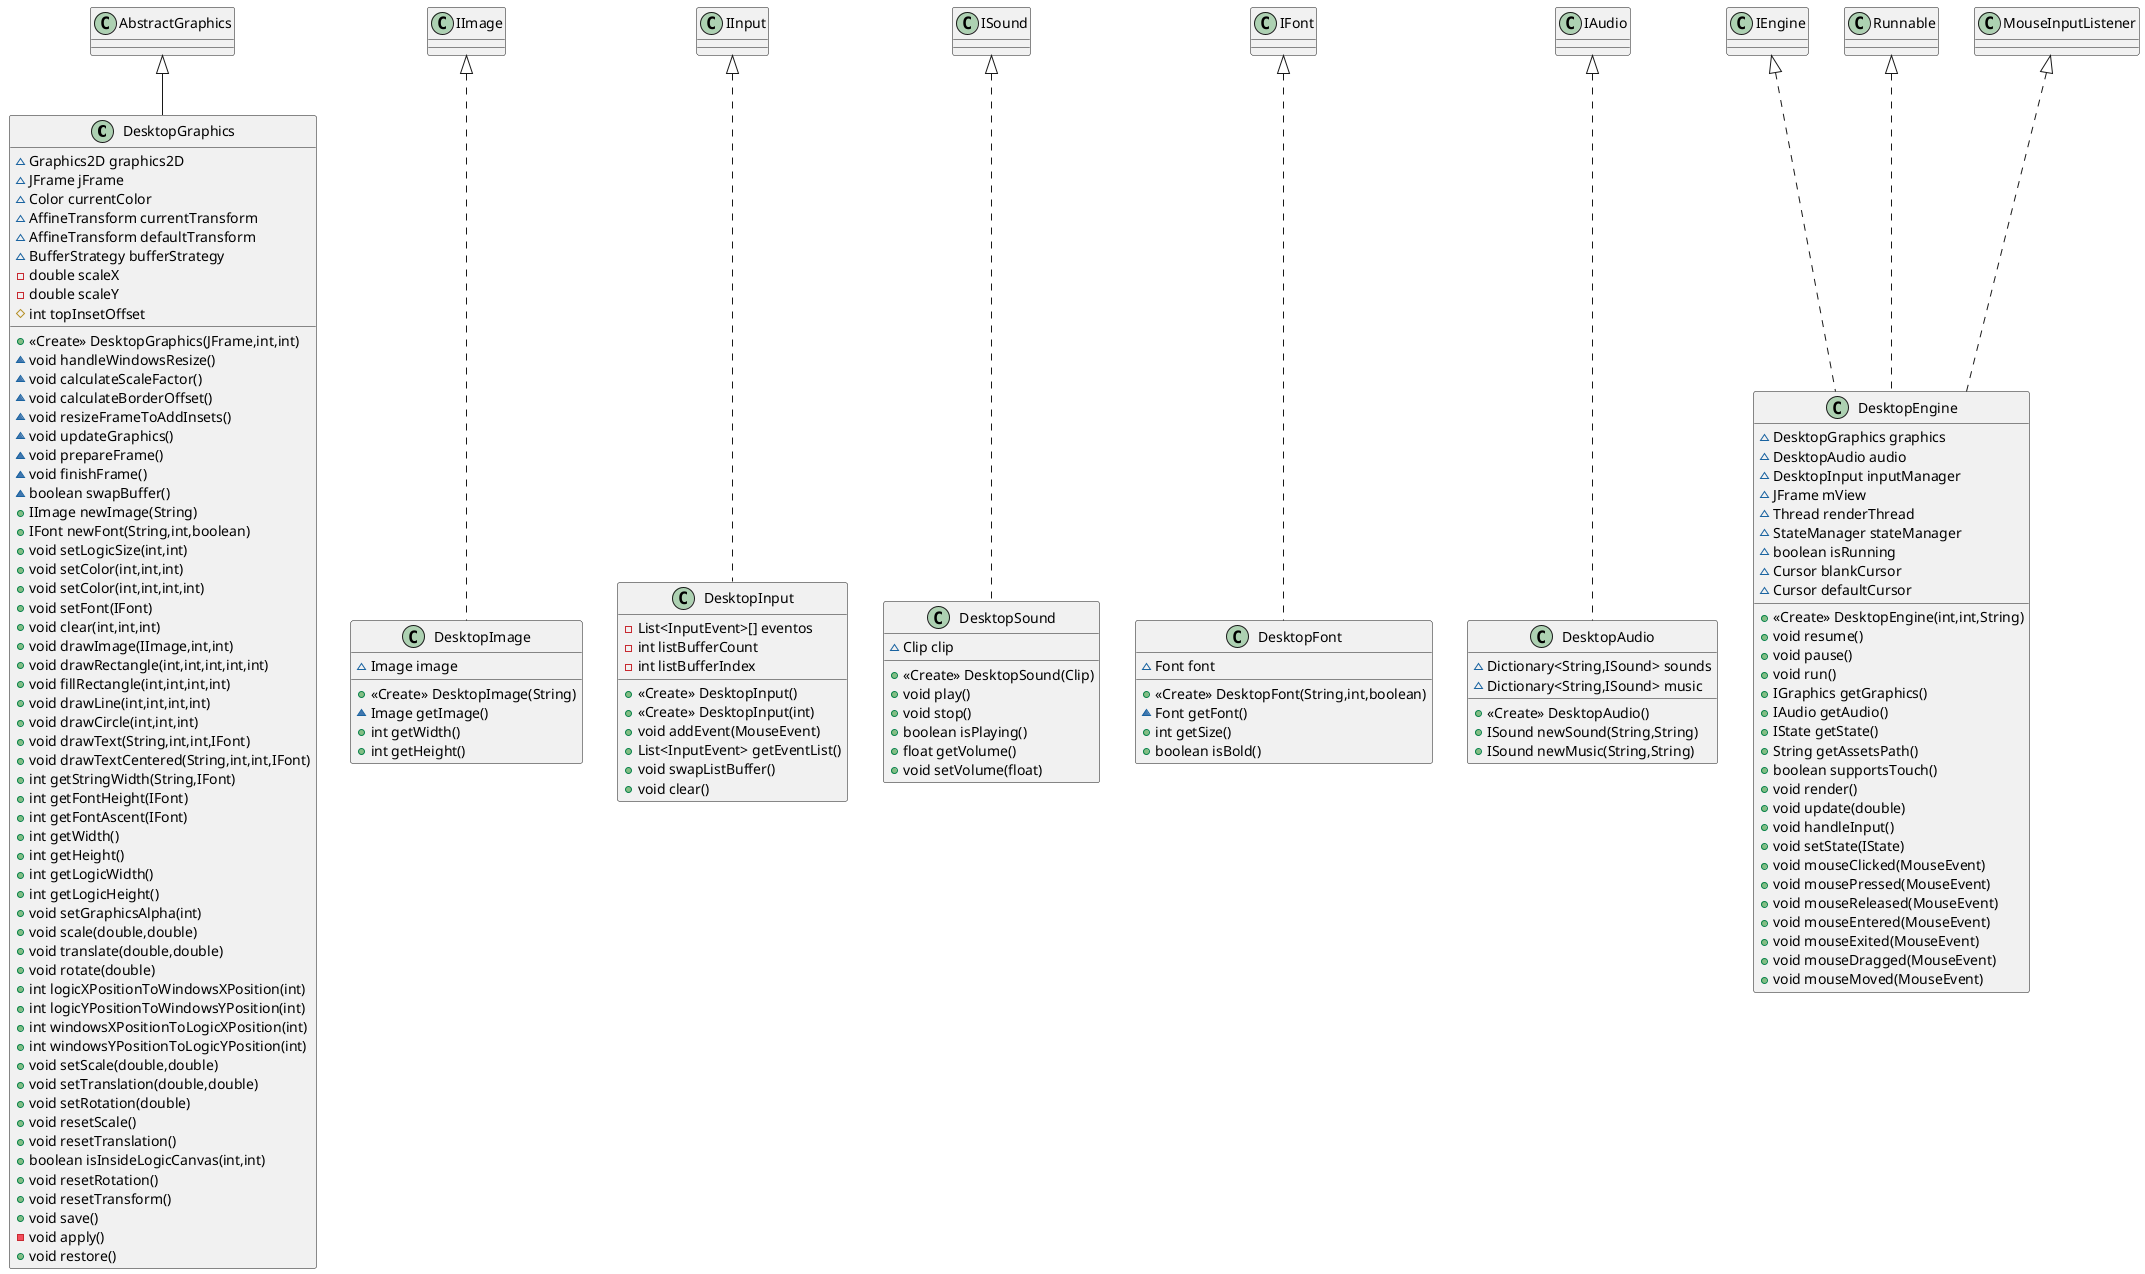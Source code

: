 @startuml
class DesktopGraphics {
~ Graphics2D graphics2D
~ JFrame jFrame
~ Color currentColor
~ AffineTransform currentTransform
~ AffineTransform defaultTransform
~ BufferStrategy bufferStrategy
- double scaleX
- double scaleY
# int topInsetOffset
+ <<Create>> DesktopGraphics(JFrame,int,int)
~ void handleWindowsResize()
~ void calculateScaleFactor()
~ void calculateBorderOffset()
~ void resizeFrameToAddInsets()
~ void updateGraphics()
~ void prepareFrame()
~ void finishFrame()
~ boolean swapBuffer()
+ IImage newImage(String)
+ IFont newFont(String,int,boolean)
+ void setLogicSize(int,int)
+ void setColor(int,int,int)
+ void setColor(int,int,int,int)
+ void setFont(IFont)
+ void clear(int,int,int)
+ void drawImage(IImage,int,int)
+ void drawRectangle(int,int,int,int,int)
+ void fillRectangle(int,int,int,int)
+ void drawLine(int,int,int,int)
+ void drawCircle(int,int,int)
+ void drawText(String,int,int,IFont)
+ void drawTextCentered(String,int,int,IFont)
+ int getStringWidth(String,IFont)
+ int getFontHeight(IFont)
+ int getFontAscent(IFont)
+ int getWidth()
+ int getHeight()
+ int getLogicWidth()
+ int getLogicHeight()
+ void setGraphicsAlpha(int)
+ void scale(double,double)
+ void translate(double,double)
+ void rotate(double)
+ int logicXPositionToWindowsXPosition(int)
+ int logicYPositionToWindowsYPosition(int)
+ int windowsXPositionToLogicXPosition(int)
+ int windowsYPositionToLogicYPosition(int)
+ void setScale(double,double)
+ void setTranslation(double,double)
+ void setRotation(double)
+ void resetScale()
+ void resetTranslation()
+ boolean isInsideLogicCanvas(int,int)
+ void resetRotation()
+ void resetTransform()
+ void save()
- void apply()
+ void restore()
}
class DesktopImage {
~ Image image
+ <<Create>> DesktopImage(String)
~ Image getImage()
+ int getWidth()
+ int getHeight()
}
class DesktopInput {
- List<InputEvent>[] eventos
- int listBufferCount
- int listBufferIndex
+ <<Create>> DesktopInput()
+ <<Create>> DesktopInput(int)
+ void addEvent(MouseEvent)
+ List<InputEvent> getEventList()
+ void swapListBuffer()
+ void clear()
}
class DesktopSound {
~ Clip clip
+ <<Create>> DesktopSound(Clip)
+ void play()
+ void stop()
+ boolean isPlaying()
+ float getVolume()
+ void setVolume(float)
}
class DesktopFont {
~ Font font
+ <<Create>> DesktopFont(String,int,boolean)
~ Font getFont()
+ int getSize()
+ boolean isBold()
}
class DesktopAudio {
~ Dictionary<String,ISound> sounds
~ Dictionary<String,ISound> music
+ <<Create>> DesktopAudio()
+ ISound newSound(String,String)
+ ISound newMusic(String,String)
}
class DesktopEngine {
~ DesktopGraphics graphics
~ DesktopAudio audio
~ DesktopInput inputManager
~ JFrame mView
~ Thread renderThread
~ StateManager stateManager
~ boolean isRunning
~ Cursor blankCursor
~ Cursor defaultCursor
+ <<Create>> DesktopEngine(int,int,String)
+ void resume()
+ void pause()
+ void run()
+ IGraphics getGraphics()
+ IAudio getAudio()
+ IState getState()
+ String getAssetsPath()
+ boolean supportsTouch()
+ void render()
+ void update(double)
+ void handleInput()
+ void setState(IState)
+ void mouseClicked(MouseEvent)
+ void mousePressed(MouseEvent)
+ void mouseReleased(MouseEvent)
+ void mouseEntered(MouseEvent)
+ void mouseExited(MouseEvent)
+ void mouseDragged(MouseEvent)
+ void mouseMoved(MouseEvent)
}


AbstractGraphics <|-- DesktopGraphics
IImage <|.. DesktopImage
IInput <|.. DesktopInput
ISound <|.. DesktopSound
IFont <|.. DesktopFont
IAudio <|.. DesktopAudio
IEngine <|.. DesktopEngine
Runnable <|.. DesktopEngine
MouseInputListener <|.. DesktopEngine
@enduml